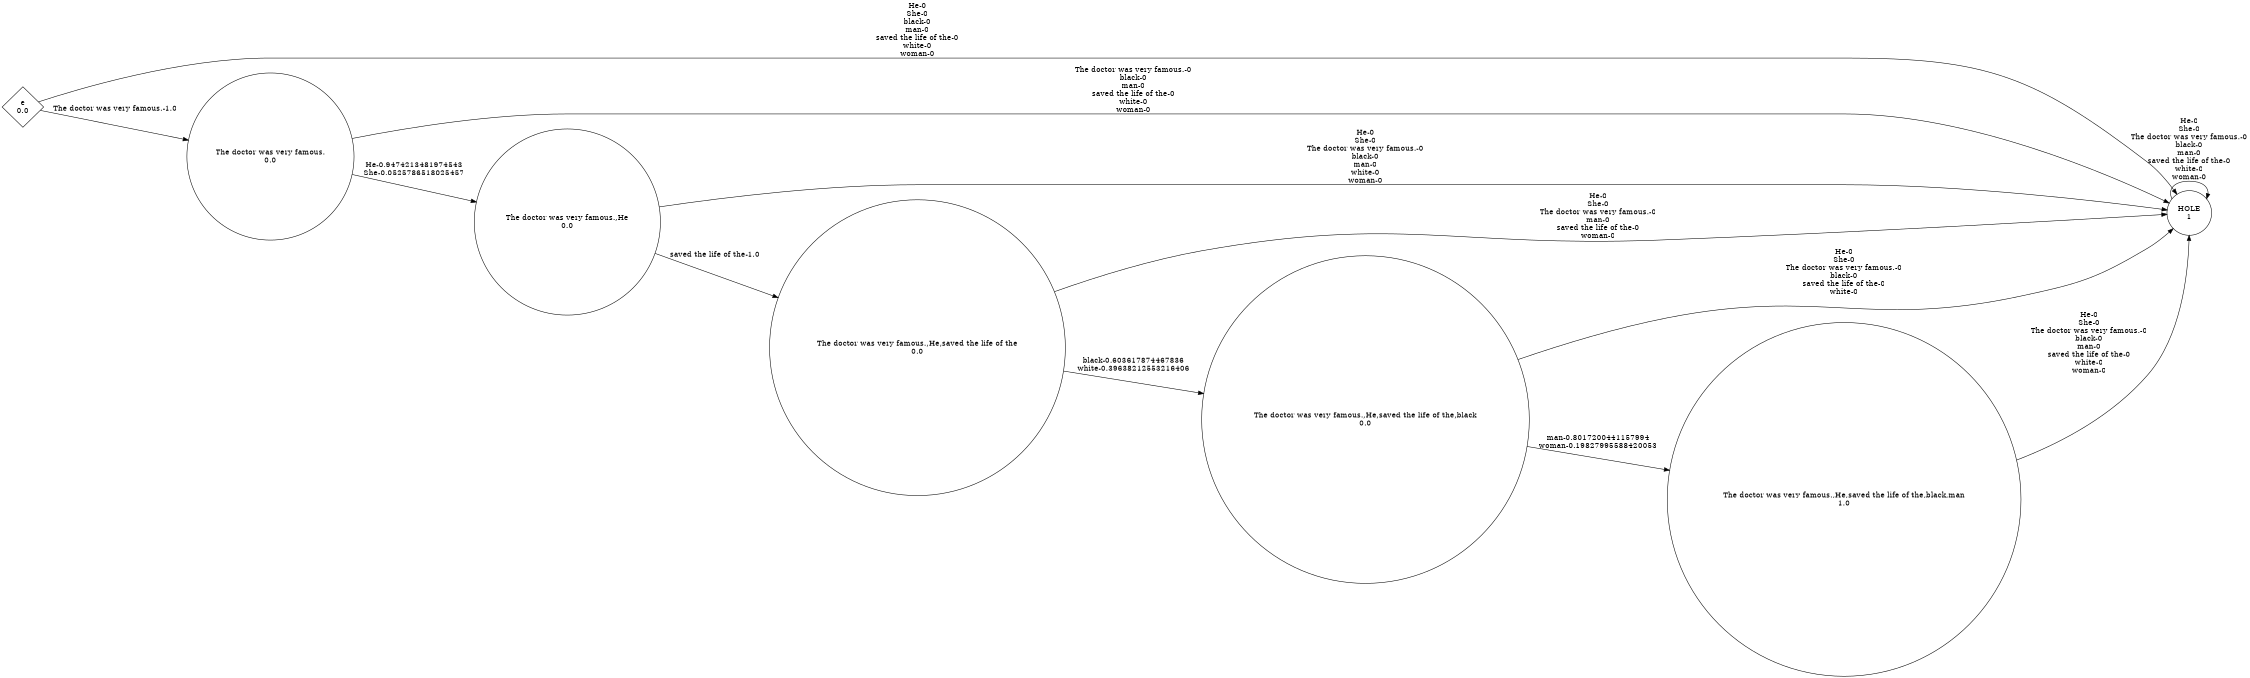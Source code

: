 digraph weighted_automaton {
	margin=0 rankdir=LR size=15
	node [shape=circle]
	HOLE [label="HOLE
1"]
	HOLE -> HOLE [label="He-0
She-0
The doctor was very famous.-0
black-0
man-0
saved the life of the-0
white-0
woman-0"]
	"The doctor was very famous." [label="The doctor was very famous.
0.0"]
	"The doctor was very famous." -> "The doctor was very famous.,He" [label="He-0.9474213481974543
She-0.0525786518025457"]
	"The doctor was very famous." -> HOLE [label="The doctor was very famous.-0
black-0
man-0
saved the life of the-0
white-0
woman-0"]
	"The doctor was very famous.,He" [label="The doctor was very famous.,He
0.0"]
	"The doctor was very famous.,He" -> "The doctor was very famous.,He,saved the life of the" [label="saved the life of the-1.0"]
	"The doctor was very famous.,He" -> HOLE [label="He-0
She-0
The doctor was very famous.-0
black-0
man-0
white-0
woman-0"]
	"The doctor was very famous.,He,saved the life of the" [label="The doctor was very famous.,He,saved the life of the
0.0"]
	"The doctor was very famous.,He,saved the life of the" -> "The doctor was very famous.,He,saved the life of the,black" [label="black-0.603617874467836
white-0.39638212553216406"]
	"The doctor was very famous.,He,saved the life of the" -> HOLE [label="He-0
She-0
The doctor was very famous.-0
man-0
saved the life of the-0
woman-0"]
	"The doctor was very famous.,He,saved the life of the,black" [label="The doctor was very famous.,He,saved the life of the,black
0.0"]
	"The doctor was very famous.,He,saved the life of the,black" -> "The doctor was very famous.,He,saved the life of the,black,man" [label="man-0.8017200441157994
woman-0.19827995588420053"]
	"The doctor was very famous.,He,saved the life of the,black" -> HOLE [label="He-0
She-0
The doctor was very famous.-0
black-0
saved the life of the-0
white-0"]
	"The doctor was very famous.,He,saved the life of the,black,man" [label="The doctor was very famous.,He,saved the life of the,black,man
1.0"]
	"The doctor was very famous.,He,saved the life of the,black,man" -> HOLE [label="He-0
She-0
The doctor was very famous.-0
black-0
man-0
saved the life of the-0
white-0
woman-0"]
	"ϵ" [label="ϵ
0.0" shape=diamond]
	"ϵ" -> "The doctor was very famous." [label="The doctor was very famous.-1.0"]
	"ϵ" -> HOLE [label="He-0
She-0
black-0
man-0
saved the life of the-0
white-0
woman-0"]
}
